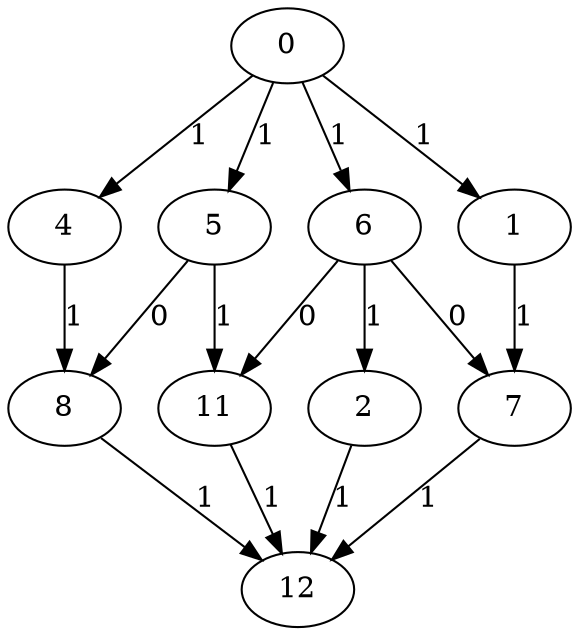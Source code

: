  digraph graphe {

4 -> 8 [label = 1]
1 -> 7 [label = 1]
11 -> 12 [label = 1]
8 -> 12 [label = 1]
2 -> 12 [label = 1]
7 -> 12 [label = 1]
6 -> 2 [label = 1]
6 -> 7 [label = 0]
6 -> 11 [label = 0]
0 -> 4 [label = 1]
0 -> 1 [label = 1]
0 -> 6 [label = 1]
0 -> 5 [label = 1]
5 -> 11 [label = 1]
5 -> 8 [label = 0]

}
